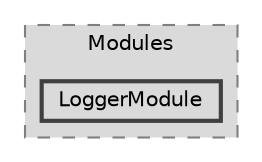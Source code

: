 digraph "Engine/Modules/LoggerModule"
{
 // LATEX_PDF_SIZE
  bgcolor="transparent";
  edge [fontname=Helvetica,fontsize=10,labelfontname=Helvetica,labelfontsize=10];
  node [fontname=Helvetica,fontsize=10,shape=box,height=0.2,width=0.4];
  compound=true
  subgraph clusterdir_5730a32ba65843f7d6a4af6f0645845c {
    graph [ bgcolor="#dadada", pencolor="grey50", label="Modules", fontname=Helvetica,fontsize=10 style="filled,dashed", URL="dir_5730a32ba65843f7d6a4af6f0645845c.html",tooltip=""]
  dir_b6dc7e648a3e7dfc8902722c7dfd4994 [label="LoggerModule", fillcolor="#dadada", color="grey25", style="filled,bold", URL="dir_b6dc7e648a3e7dfc8902722c7dfd4994.html",tooltip=""];
  }
}

